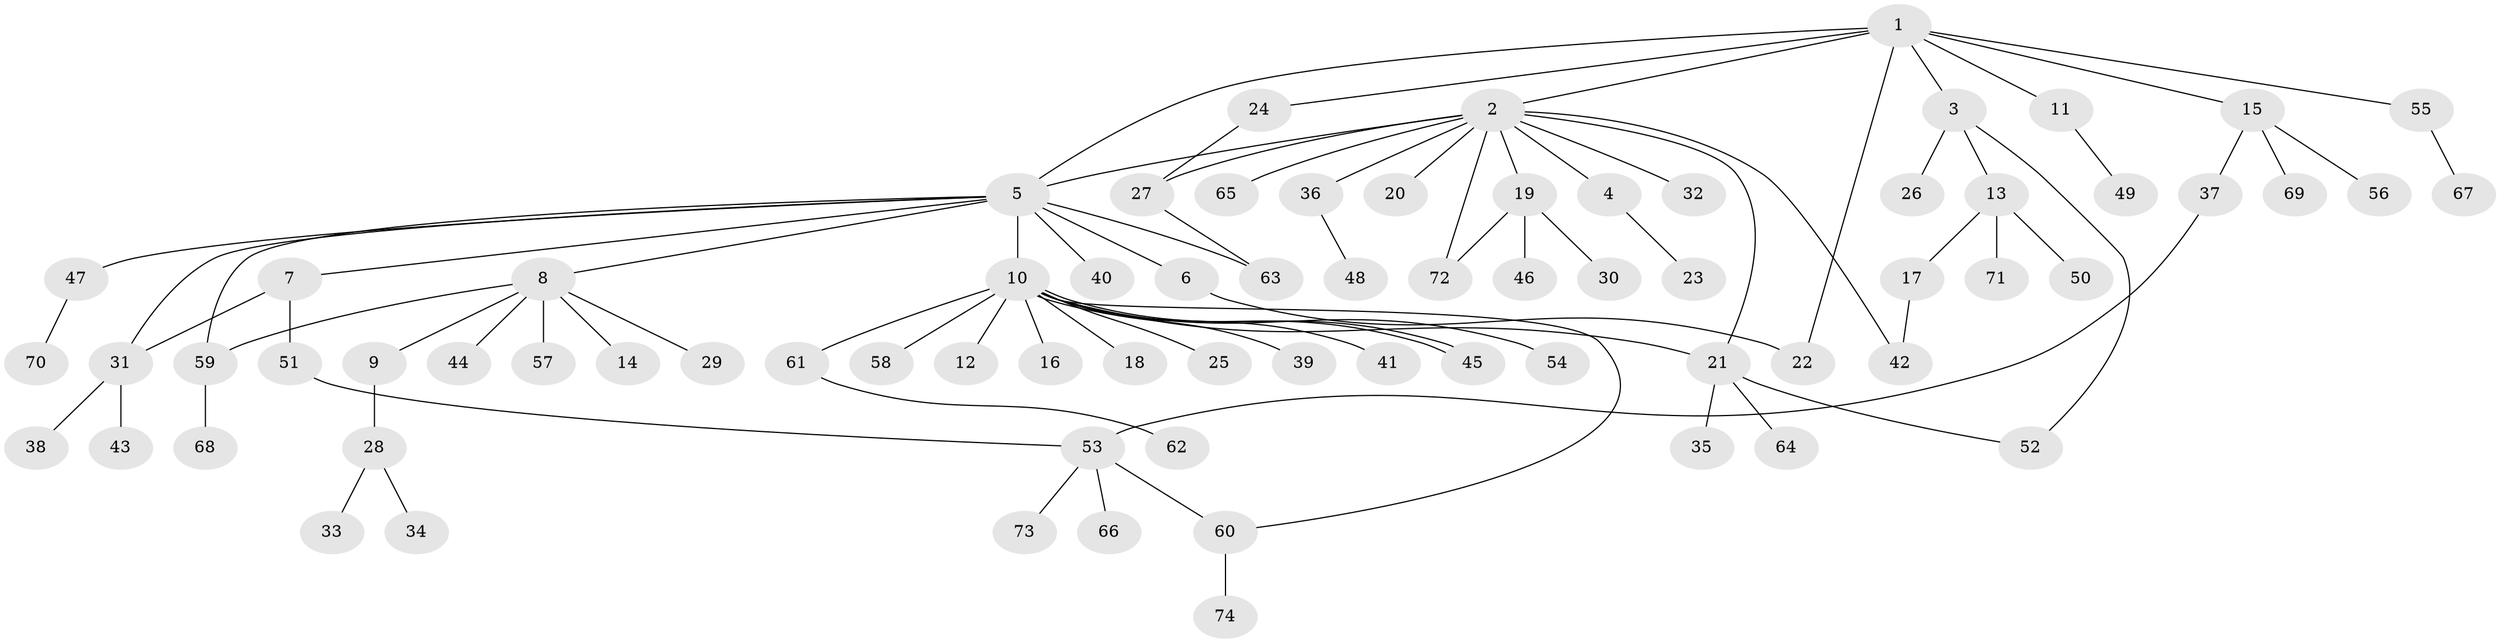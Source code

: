 // Generated by graph-tools (version 1.1) at 2025/49/03/09/25 03:49:55]
// undirected, 74 vertices, 86 edges
graph export_dot {
graph [start="1"]
  node [color=gray90,style=filled];
  1;
  2;
  3;
  4;
  5;
  6;
  7;
  8;
  9;
  10;
  11;
  12;
  13;
  14;
  15;
  16;
  17;
  18;
  19;
  20;
  21;
  22;
  23;
  24;
  25;
  26;
  27;
  28;
  29;
  30;
  31;
  32;
  33;
  34;
  35;
  36;
  37;
  38;
  39;
  40;
  41;
  42;
  43;
  44;
  45;
  46;
  47;
  48;
  49;
  50;
  51;
  52;
  53;
  54;
  55;
  56;
  57;
  58;
  59;
  60;
  61;
  62;
  63;
  64;
  65;
  66;
  67;
  68;
  69;
  70;
  71;
  72;
  73;
  74;
  1 -- 2;
  1 -- 3;
  1 -- 5;
  1 -- 11;
  1 -- 15;
  1 -- 22;
  1 -- 24;
  1 -- 55;
  2 -- 4;
  2 -- 5;
  2 -- 19;
  2 -- 20;
  2 -- 21;
  2 -- 27;
  2 -- 32;
  2 -- 36;
  2 -- 42;
  2 -- 65;
  2 -- 72;
  3 -- 13;
  3 -- 26;
  3 -- 52;
  4 -- 23;
  5 -- 6;
  5 -- 7;
  5 -- 8;
  5 -- 10;
  5 -- 31;
  5 -- 40;
  5 -- 47;
  5 -- 59;
  5 -- 63;
  6 -- 22;
  7 -- 31;
  7 -- 51;
  8 -- 9;
  8 -- 14;
  8 -- 29;
  8 -- 44;
  8 -- 57;
  8 -- 59;
  9 -- 28;
  10 -- 12;
  10 -- 16;
  10 -- 18;
  10 -- 21;
  10 -- 25;
  10 -- 39;
  10 -- 41;
  10 -- 45;
  10 -- 45;
  10 -- 54;
  10 -- 58;
  10 -- 60;
  10 -- 61;
  11 -- 49;
  13 -- 17;
  13 -- 50;
  13 -- 71;
  15 -- 37;
  15 -- 56;
  15 -- 69;
  17 -- 42;
  19 -- 30;
  19 -- 46;
  19 -- 72;
  21 -- 35;
  21 -- 52;
  21 -- 64;
  24 -- 27;
  27 -- 63;
  28 -- 33;
  28 -- 34;
  31 -- 38;
  31 -- 43;
  36 -- 48;
  37 -- 53;
  47 -- 70;
  51 -- 53;
  53 -- 60;
  53 -- 66;
  53 -- 73;
  55 -- 67;
  59 -- 68;
  60 -- 74;
  61 -- 62;
}
